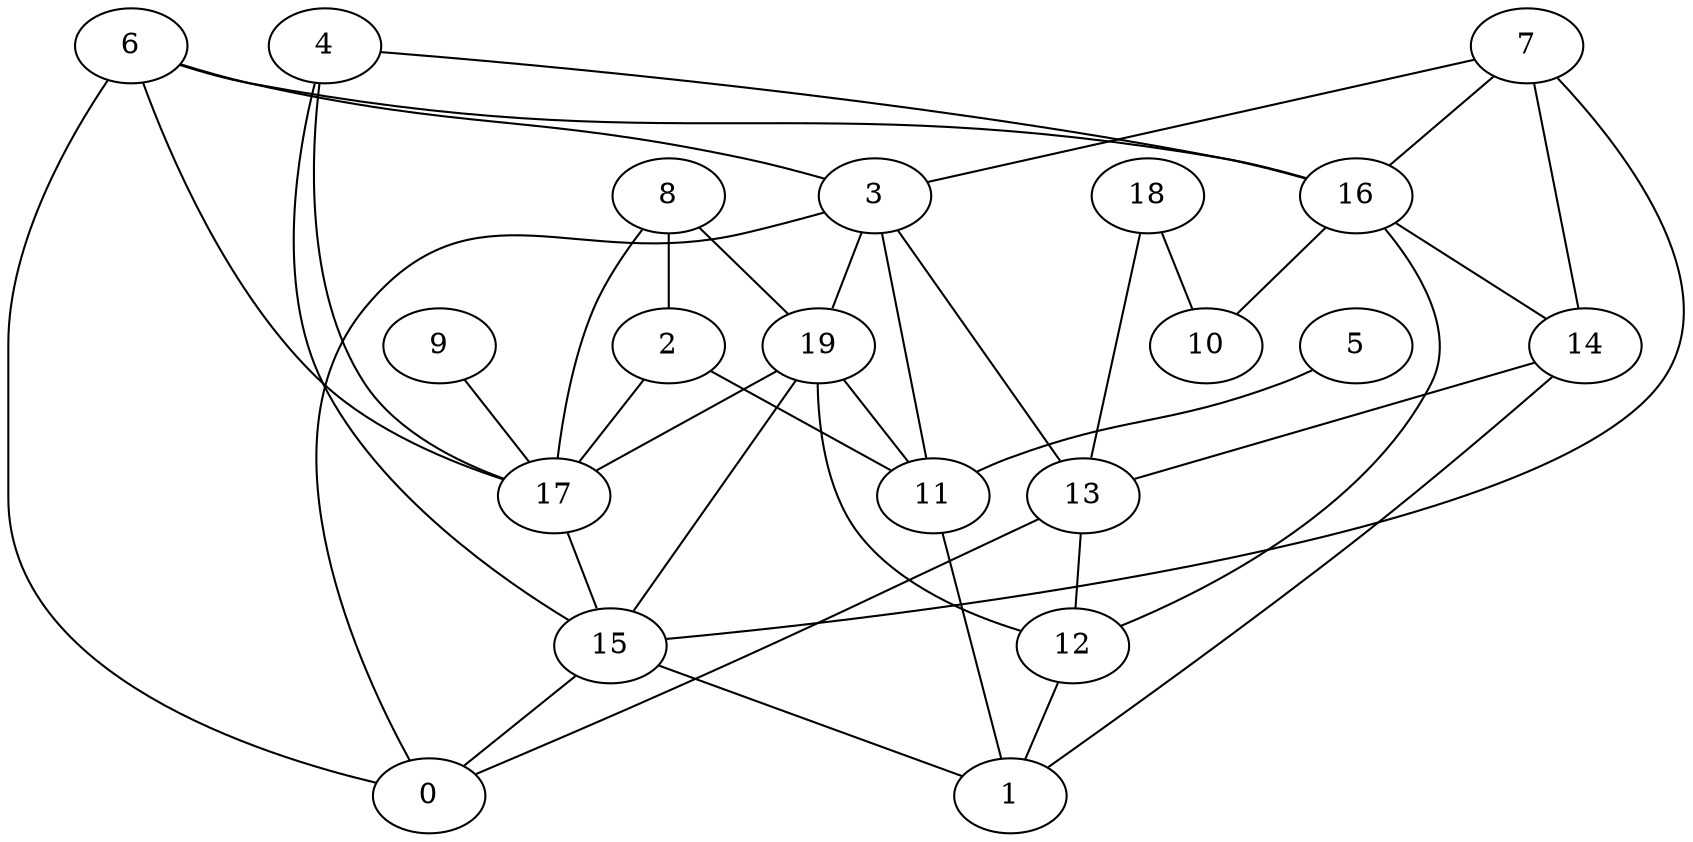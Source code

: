 digraph GG_graph {

subgraph G_graph {
edge [color = black]
"5" -> "11" [dir = none]
"14" -> "13" [dir = none]
"18" -> "10" [dir = none]
"11" -> "1" [dir = none]
"7" -> "15" [dir = none]
"3" -> "19" [dir = none]
"3" -> "11" [dir = none]
"16" -> "10" [dir = none]
"8" -> "17" [dir = none]
"2" -> "11" [dir = none]
"6" -> "0" [dir = none]
"6" -> "16" [dir = none]
"6" -> "17" [dir = none]
"6" -> "3" [dir = none]
"9" -> "17" [dir = none]
"13" -> "12" [dir = none]
"13" -> "0" [dir = none]
"4" -> "15" [dir = none]
"4" -> "17" [dir = none]
"12" -> "1" [dir = none]
"2" -> "17" [dir = none]
"15" -> "0" [dir = none]
"16" -> "12" [dir = none]
"19" -> "11" [dir = none]
"3" -> "0" [dir = none]
"14" -> "1" [dir = none]
"7" -> "3" [dir = none]
"8" -> "19" [dir = none]
"3" -> "13" [dir = none]
"8" -> "2" [dir = none]
"15" -> "1" [dir = none]
"19" -> "12" [dir = none]
"16" -> "14" [dir = none]
"18" -> "13" [dir = none]
"17" -> "15" [dir = none]
"7" -> "14" [dir = none]
"19" -> "17" [dir = none]
"7" -> "16" [dir = none]
"19" -> "15" [dir = none]
"4" -> "16" [dir = none]
}

}
